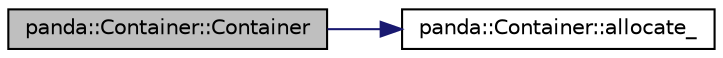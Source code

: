 digraph "panda::Container::Container"
{
 // INTERACTIVE_SVG=YES
  edge [fontname="Helvetica",fontsize="10",labelfontname="Helvetica",labelfontsize="10"];
  node [fontname="Helvetica",fontsize="10",shape=record];
  rankdir="LR";
  Node1 [label="panda::Container::Container",height=0.2,width=0.4,color="black", fillcolor="grey75", style="filled" fontcolor="black"];
  Node1 -> Node2 [color="midnightblue",fontsize="10",style="solid"];
  Node2 [label="panda::Container::allocate_",height=0.2,width=0.4,color="black", fillcolor="white", style="filled",URL="$classpanda_1_1Container.html#ae5a51ee9f641dc82a8c130f5949af194"];
}
